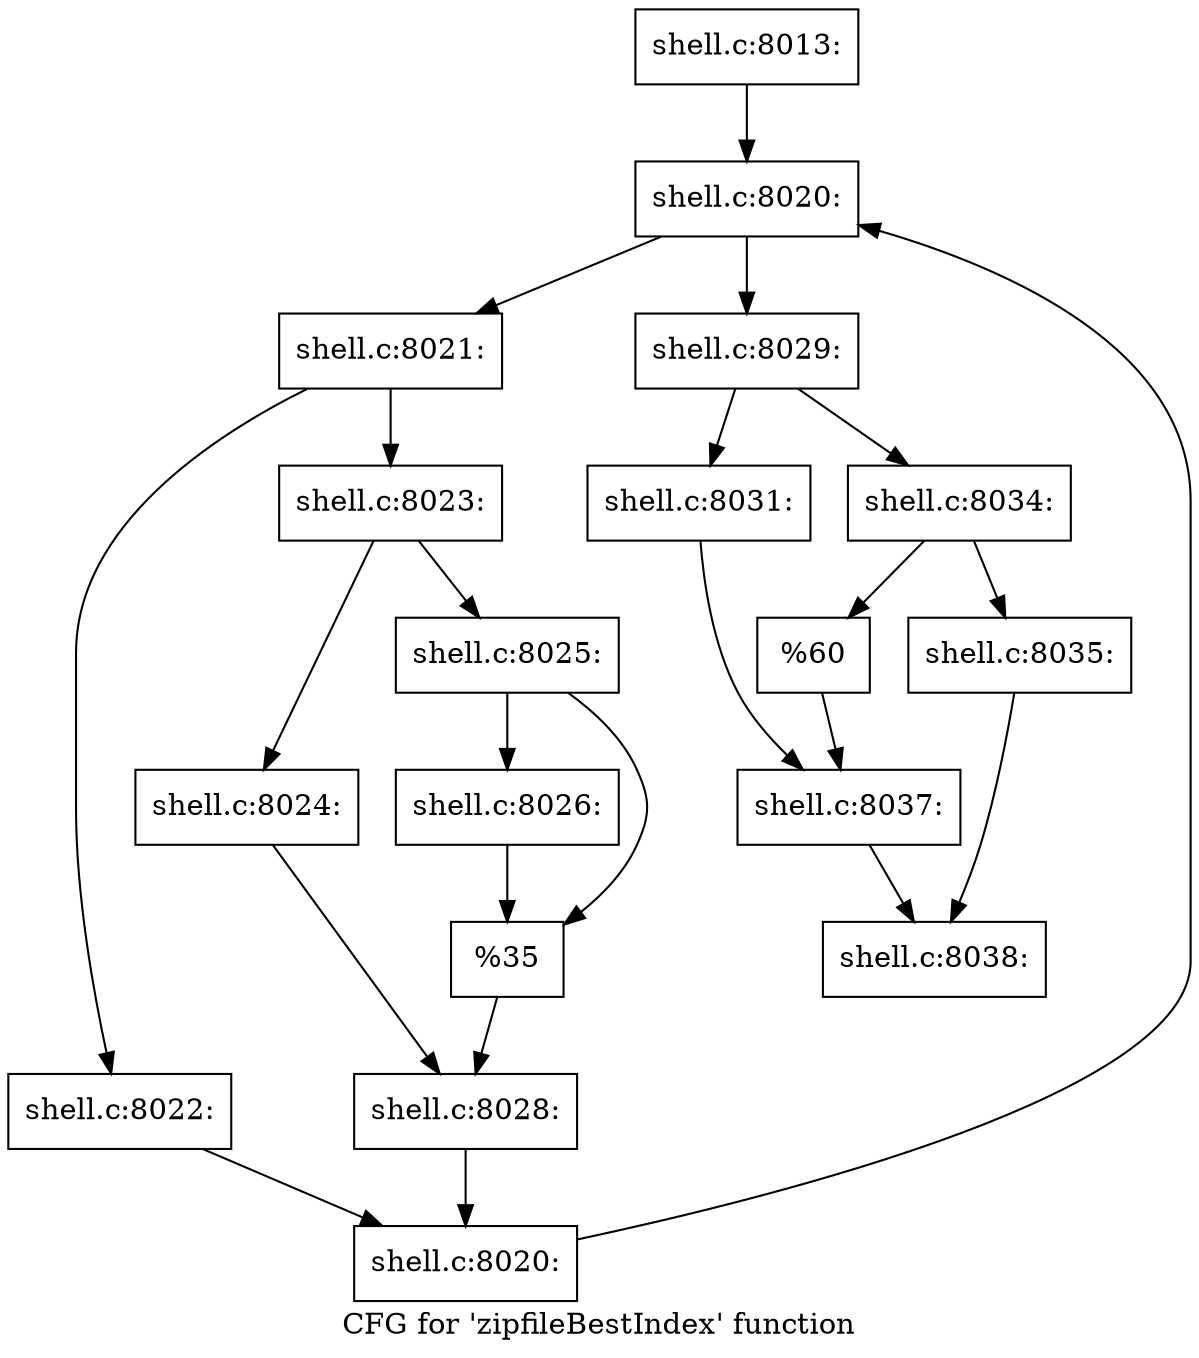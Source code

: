 digraph "CFG for 'zipfileBestIndex' function" {
	label="CFG for 'zipfileBestIndex' function";

	Node0x560276a9df90 [shape=record,label="{shell.c:8013:}"];
	Node0x560276a9df90 -> Node0x560276aa3c60;
	Node0x560276aa3c60 [shape=record,label="{shell.c:8020:}"];
	Node0x560276aa3c60 -> Node0x560276aa3e80;
	Node0x560276aa3c60 -> Node0x560276aa3ab0;
	Node0x560276aa3e80 [shape=record,label="{shell.c:8021:}"];
	Node0x560276aa3e80 -> Node0x560276aa4b50;
	Node0x560276aa3e80 -> Node0x560276aa4ba0;
	Node0x560276aa4b50 [shape=record,label="{shell.c:8022:}"];
	Node0x560276aa4b50 -> Node0x560276aa3df0;
	Node0x560276aa4ba0 [shape=record,label="{shell.c:8023:}"];
	Node0x560276aa4ba0 -> Node0x560276aa5100;
	Node0x560276aa4ba0 -> Node0x560276aa51a0;
	Node0x560276aa5100 [shape=record,label="{shell.c:8024:}"];
	Node0x560276aa5100 -> Node0x560276aa5150;
	Node0x560276aa51a0 [shape=record,label="{shell.c:8025:}"];
	Node0x560276aa51a0 -> Node0x560276aa5900;
	Node0x560276aa51a0 -> Node0x560276aa5950;
	Node0x560276aa5900 [shape=record,label="{shell.c:8026:}"];
	Node0x560276aa5900 -> Node0x560276aa5950;
	Node0x560276aa5950 [shape=record,label="{%35}"];
	Node0x560276aa5950 -> Node0x560276aa5150;
	Node0x560276aa5150 [shape=record,label="{shell.c:8028:}"];
	Node0x560276aa5150 -> Node0x560276aa3df0;
	Node0x560276aa3df0 [shape=record,label="{shell.c:8020:}"];
	Node0x560276aa3df0 -> Node0x560276aa3c60;
	Node0x560276aa3ab0 [shape=record,label="{shell.c:8029:}"];
	Node0x560276aa3ab0 -> Node0x560276aa6860;
	Node0x560276aa3ab0 -> Node0x560276aa6900;
	Node0x560276aa6860 [shape=record,label="{shell.c:8031:}"];
	Node0x560276aa6860 -> Node0x560276aa68b0;
	Node0x560276aa6900 [shape=record,label="{shell.c:8034:}"];
	Node0x560276aa6900 -> Node0x560276aa7b10;
	Node0x560276aa6900 -> Node0x560276aa7b60;
	Node0x560276aa7b10 [shape=record,label="{shell.c:8035:}"];
	Node0x560276aa7b10 -> Node0x560276a9e110;
	Node0x560276aa7b60 [shape=record,label="{%60}"];
	Node0x560276aa7b60 -> Node0x560276aa68b0;
	Node0x560276aa68b0 [shape=record,label="{shell.c:8037:}"];
	Node0x560276aa68b0 -> Node0x560276a9e110;
	Node0x560276a9e110 [shape=record,label="{shell.c:8038:}"];
}
